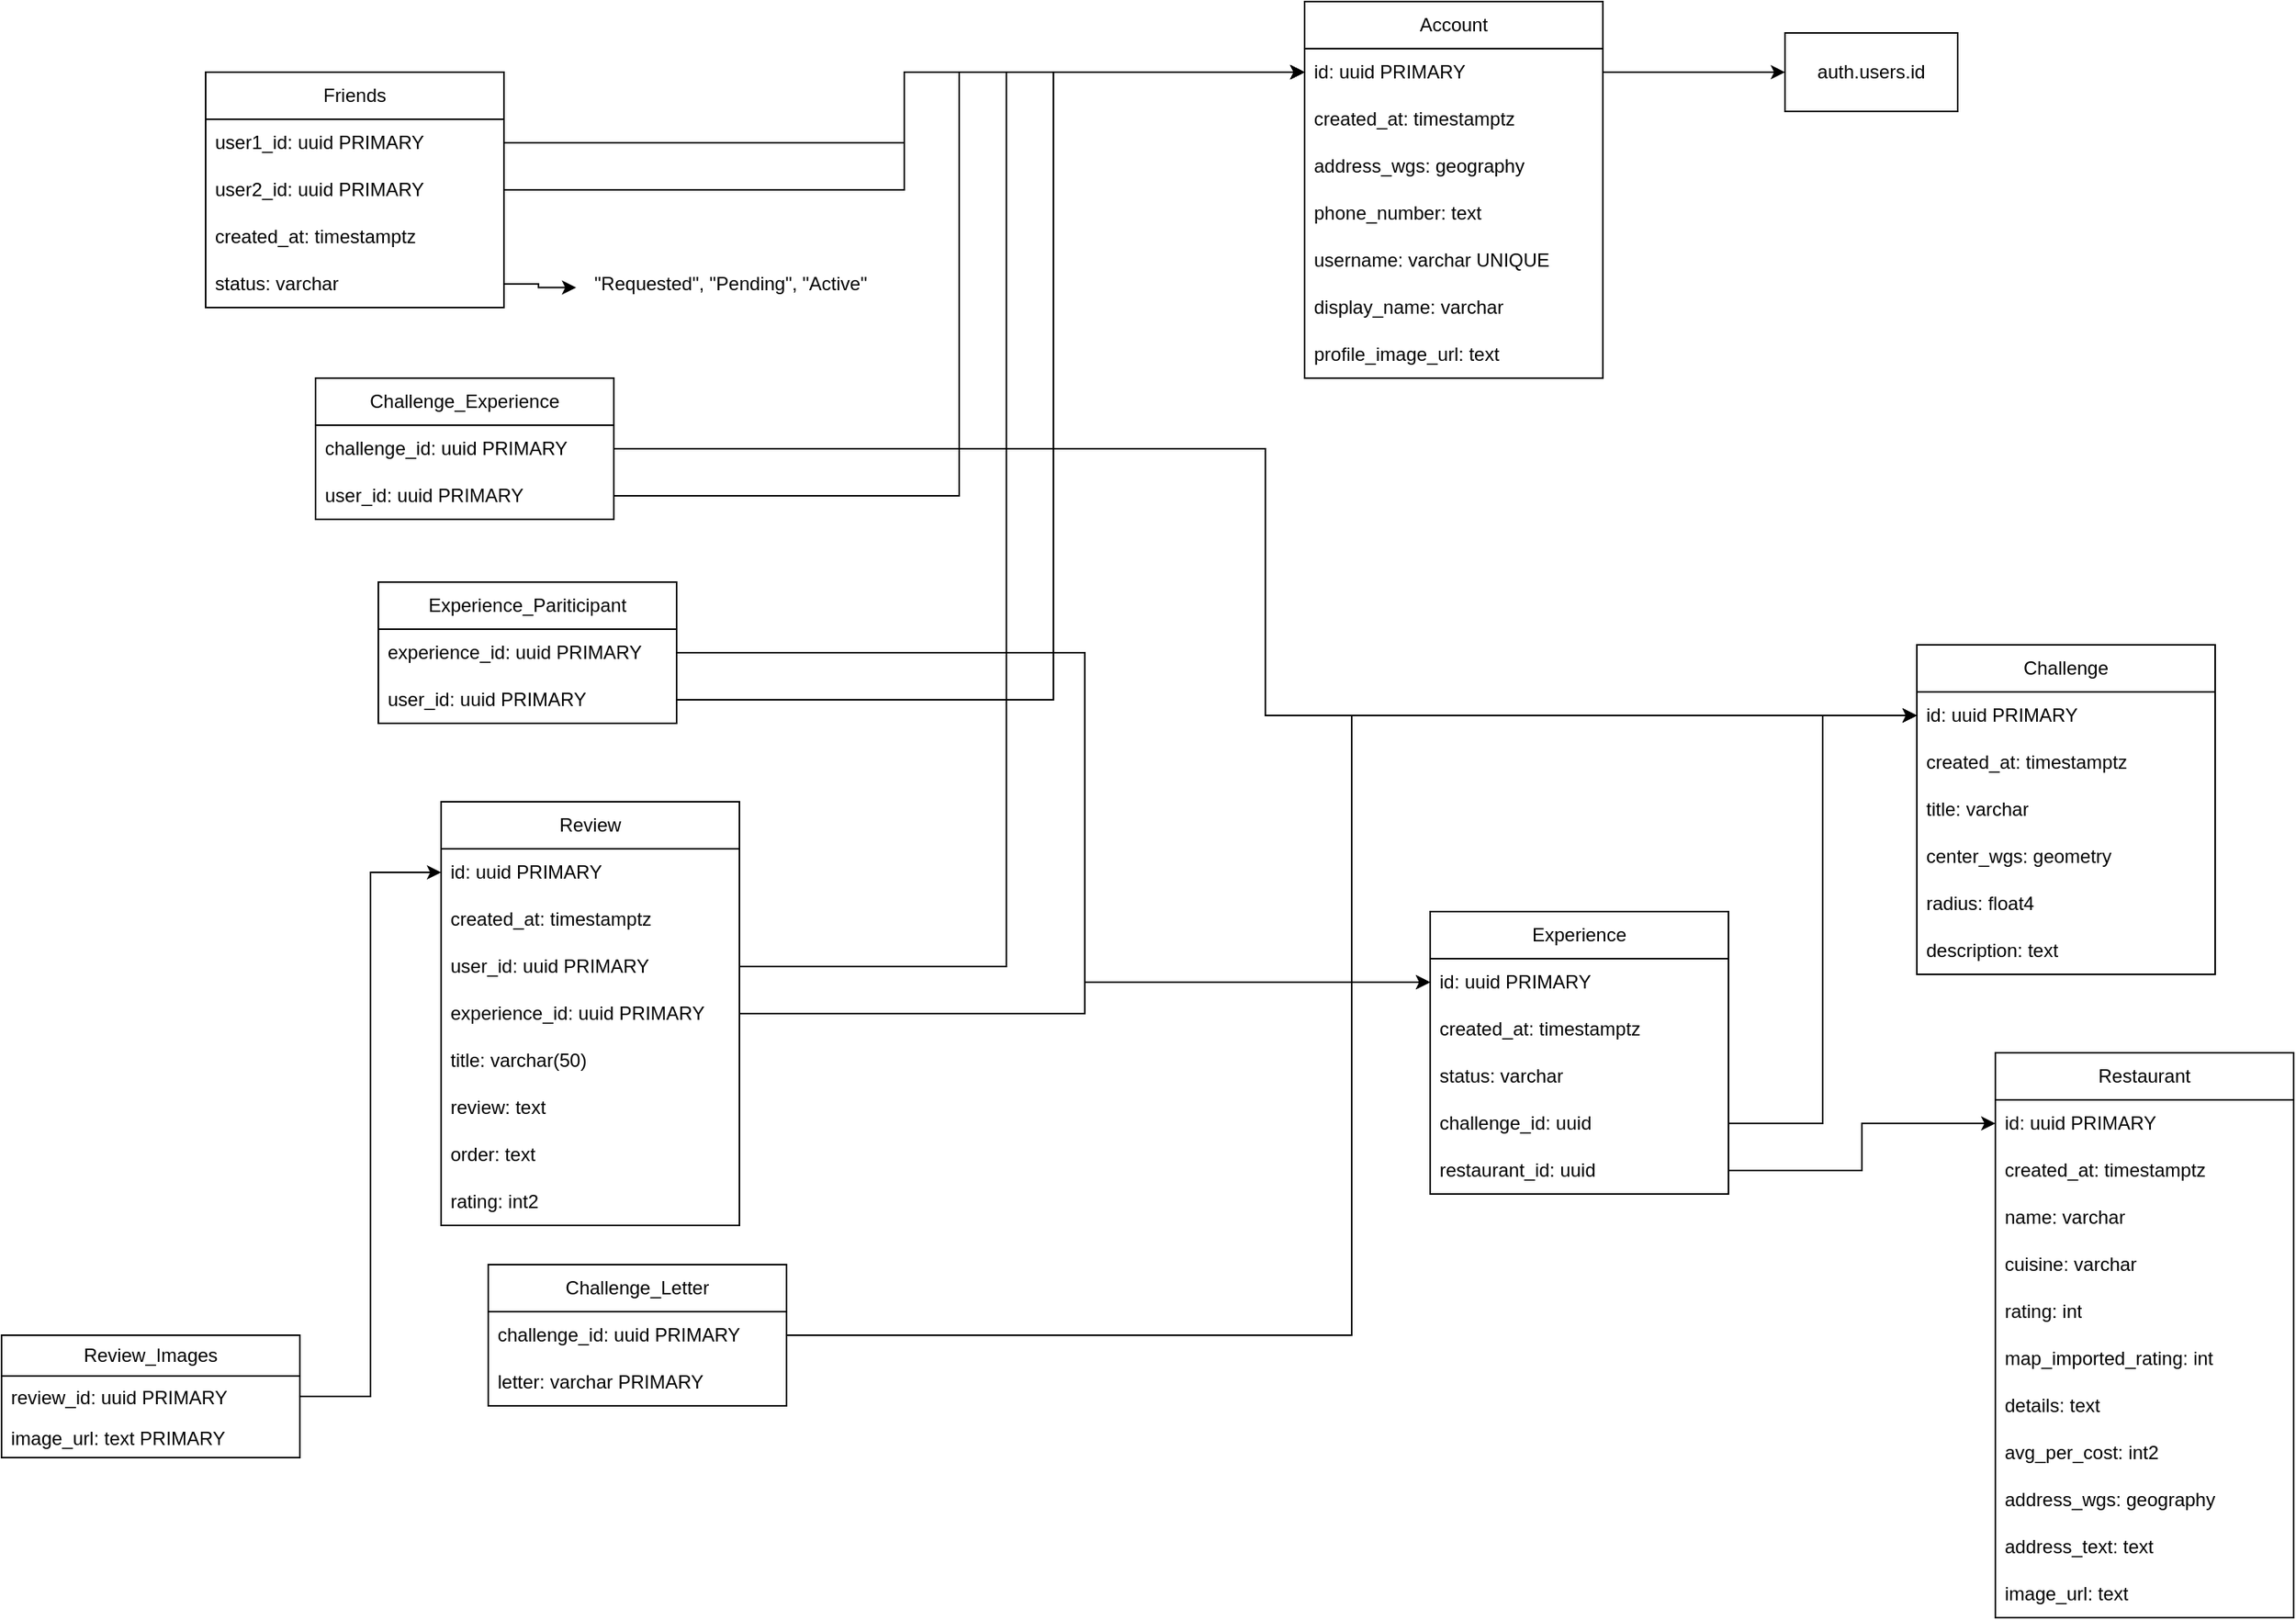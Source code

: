 <mxfile version="27.0.9">
  <diagram name="第 1 页" id="NpTUac61gr3fFL1JbAI0">
    <mxGraphModel dx="765" dy="495" grid="1" gridSize="10" guides="1" tooltips="1" connect="1" arrows="1" fold="1" page="1" pageScale="1" pageWidth="827" pageHeight="1169" math="0" shadow="0">
      <root>
        <mxCell id="0" />
        <mxCell id="1" parent="0" />
        <mxCell id="L86B1Z6Jg-OLmUhc2pmN-14" value="Friends" style="swimlane;fontStyle=0;childLayout=stackLayout;horizontal=1;startSize=30;horizontalStack=0;resizeParent=1;resizeParentMax=0;resizeLast=0;collapsible=1;marginBottom=0;whiteSpace=wrap;html=1;" parent="1" vertex="1">
          <mxGeometry x="180" y="475" width="190" height="150" as="geometry" />
        </mxCell>
        <mxCell id="L86B1Z6Jg-OLmUhc2pmN-15" value="user1_id: uuid PRIMARY" style="text;strokeColor=none;fillColor=none;align=left;verticalAlign=middle;spacingLeft=4;spacingRight=4;overflow=hidden;points=[[0,0.5],[1,0.5]];portConstraint=eastwest;rotatable=0;whiteSpace=wrap;html=1;" parent="L86B1Z6Jg-OLmUhc2pmN-14" vertex="1">
          <mxGeometry y="30" width="190" height="30" as="geometry" />
        </mxCell>
        <mxCell id="L86B1Z6Jg-OLmUhc2pmN-16" value="user2_id: uuid PRIMARY" style="text;strokeColor=none;fillColor=none;align=left;verticalAlign=middle;spacingLeft=4;spacingRight=4;overflow=hidden;points=[[0,0.5],[1,0.5]];portConstraint=eastwest;rotatable=0;whiteSpace=wrap;html=1;" parent="L86B1Z6Jg-OLmUhc2pmN-14" vertex="1">
          <mxGeometry y="60" width="190" height="30" as="geometry" />
        </mxCell>
        <mxCell id="e-C7q4NlqBt8orJ2KI13-9" value="created_at: timestamptz" style="text;strokeColor=none;fillColor=none;align=left;verticalAlign=middle;spacingLeft=4;spacingRight=4;overflow=hidden;points=[[0,0.5],[1,0.5]];portConstraint=eastwest;rotatable=0;whiteSpace=wrap;html=1;" vertex="1" parent="L86B1Z6Jg-OLmUhc2pmN-14">
          <mxGeometry y="90" width="190" height="30" as="geometry" />
        </mxCell>
        <mxCell id="L86B1Z6Jg-OLmUhc2pmN-18" value="status: varchar" style="text;strokeColor=none;fillColor=none;align=left;verticalAlign=middle;spacingLeft=4;spacingRight=4;overflow=hidden;points=[[0,0.5],[1,0.5]];portConstraint=eastwest;rotatable=0;whiteSpace=wrap;html=1;" parent="L86B1Z6Jg-OLmUhc2pmN-14" vertex="1">
          <mxGeometry y="120" width="190" height="30" as="geometry" />
        </mxCell>
        <mxCell id="L86B1Z6Jg-OLmUhc2pmN-22" value="Experience_Pariticipant" style="swimlane;fontStyle=0;childLayout=stackLayout;horizontal=1;startSize=30;horizontalStack=0;resizeParent=1;resizeParentMax=0;resizeLast=0;collapsible=1;marginBottom=0;whiteSpace=wrap;html=1;" parent="1" vertex="1">
          <mxGeometry x="290" y="800" width="190" height="90" as="geometry" />
        </mxCell>
        <mxCell id="L86B1Z6Jg-OLmUhc2pmN-23" value="experience_id: uuid PRIMARY" style="text;strokeColor=none;fillColor=none;align=left;verticalAlign=middle;spacingLeft=4;spacingRight=4;overflow=hidden;points=[[0,0.5],[1,0.5]];portConstraint=eastwest;rotatable=0;whiteSpace=wrap;html=1;" parent="L86B1Z6Jg-OLmUhc2pmN-22" vertex="1">
          <mxGeometry y="30" width="190" height="30" as="geometry" />
        </mxCell>
        <mxCell id="L86B1Z6Jg-OLmUhc2pmN-24" value="user_id: uuid PRIMARY" style="text;strokeColor=none;fillColor=none;align=left;verticalAlign=middle;spacingLeft=4;spacingRight=4;overflow=hidden;points=[[0,0.5],[1,0.5]];portConstraint=eastwest;rotatable=0;whiteSpace=wrap;html=1;" parent="L86B1Z6Jg-OLmUhc2pmN-22" vertex="1">
          <mxGeometry y="60" width="190" height="30" as="geometry" />
        </mxCell>
        <mxCell id="L86B1Z6Jg-OLmUhc2pmN-30" value="Challenge_Experience" style="swimlane;fontStyle=0;childLayout=stackLayout;horizontal=1;startSize=30;horizontalStack=0;resizeParent=1;resizeParentMax=0;resizeLast=0;collapsible=1;marginBottom=0;whiteSpace=wrap;html=1;" parent="1" vertex="1">
          <mxGeometry x="250" y="670" width="190" height="90" as="geometry" />
        </mxCell>
        <mxCell id="L86B1Z6Jg-OLmUhc2pmN-34" value="challenge_id: uuid PRIMARY" style="text;strokeColor=none;fillColor=none;align=left;verticalAlign=middle;spacingLeft=4;spacingRight=4;overflow=hidden;points=[[0,0.5],[1,0.5]];portConstraint=eastwest;rotatable=0;whiteSpace=wrap;html=1;" parent="L86B1Z6Jg-OLmUhc2pmN-30" vertex="1">
          <mxGeometry y="30" width="190" height="30" as="geometry" />
        </mxCell>
        <mxCell id="L86B1Z6Jg-OLmUhc2pmN-80" value="user_id: uuid PRIMARY" style="text;strokeColor=none;fillColor=none;align=left;verticalAlign=middle;spacingLeft=4;spacingRight=4;overflow=hidden;points=[[0,0.5],[1,0.5]];portConstraint=eastwest;rotatable=0;whiteSpace=wrap;html=1;" parent="L86B1Z6Jg-OLmUhc2pmN-30" vertex="1">
          <mxGeometry y="60" width="190" height="30" as="geometry" />
        </mxCell>
        <mxCell id="L86B1Z6Jg-OLmUhc2pmN-38" value="Review" style="swimlane;fontStyle=0;childLayout=stackLayout;horizontal=1;startSize=30;horizontalStack=0;resizeParent=1;resizeParentMax=0;resizeLast=0;collapsible=1;marginBottom=0;whiteSpace=wrap;html=1;" parent="1" vertex="1">
          <mxGeometry x="330" y="940" width="190" height="270" as="geometry" />
        </mxCell>
        <mxCell id="L86B1Z6Jg-OLmUhc2pmN-39" value="id: uuid&amp;nbsp;PRIMARY" style="text;strokeColor=none;fillColor=none;align=left;verticalAlign=middle;spacingLeft=4;spacingRight=4;overflow=hidden;points=[[0,0.5],[1,0.5]];portConstraint=eastwest;rotatable=0;whiteSpace=wrap;html=1;" parent="L86B1Z6Jg-OLmUhc2pmN-38" vertex="1">
          <mxGeometry y="30" width="190" height="30" as="geometry" />
        </mxCell>
        <mxCell id="L86B1Z6Jg-OLmUhc2pmN-40" value="created_at: timestamptz" style="text;strokeColor=none;fillColor=none;align=left;verticalAlign=middle;spacingLeft=4;spacingRight=4;overflow=hidden;points=[[0,0.5],[1,0.5]];portConstraint=eastwest;rotatable=0;whiteSpace=wrap;html=1;" parent="L86B1Z6Jg-OLmUhc2pmN-38" vertex="1">
          <mxGeometry y="60" width="190" height="30" as="geometry" />
        </mxCell>
        <mxCell id="L86B1Z6Jg-OLmUhc2pmN-41" value="user_id: uuid&amp;nbsp;PRIMARY" style="text;strokeColor=none;fillColor=none;align=left;verticalAlign=middle;spacingLeft=4;spacingRight=4;overflow=hidden;points=[[0,0.5],[1,0.5]];portConstraint=eastwest;rotatable=0;whiteSpace=wrap;html=1;" parent="L86B1Z6Jg-OLmUhc2pmN-38" vertex="1">
          <mxGeometry y="90" width="190" height="30" as="geometry" />
        </mxCell>
        <mxCell id="L86B1Z6Jg-OLmUhc2pmN-42" value="experience_id: uuid&amp;nbsp;PRIMARY" style="text;strokeColor=none;fillColor=none;align=left;verticalAlign=middle;spacingLeft=4;spacingRight=4;overflow=hidden;points=[[0,0.5],[1,0.5]];portConstraint=eastwest;rotatable=0;whiteSpace=wrap;html=1;" parent="L86B1Z6Jg-OLmUhc2pmN-38" vertex="1">
          <mxGeometry y="120" width="190" height="30" as="geometry" />
        </mxCell>
        <mxCell id="L86B1Z6Jg-OLmUhc2pmN-43" value="title: varchar(50)" style="text;strokeColor=none;fillColor=none;align=left;verticalAlign=middle;spacingLeft=4;spacingRight=4;overflow=hidden;points=[[0,0.5],[1,0.5]];portConstraint=eastwest;rotatable=0;whiteSpace=wrap;html=1;" parent="L86B1Z6Jg-OLmUhc2pmN-38" vertex="1">
          <mxGeometry y="150" width="190" height="30" as="geometry" />
        </mxCell>
        <mxCell id="L86B1Z6Jg-OLmUhc2pmN-44" value="review: text" style="text;strokeColor=none;fillColor=none;align=left;verticalAlign=middle;spacingLeft=4;spacingRight=4;overflow=hidden;points=[[0,0.5],[1,0.5]];portConstraint=eastwest;rotatable=0;whiteSpace=wrap;html=1;" parent="L86B1Z6Jg-OLmUhc2pmN-38" vertex="1">
          <mxGeometry y="180" width="190" height="30" as="geometry" />
        </mxCell>
        <mxCell id="L86B1Z6Jg-OLmUhc2pmN-45" value="order: text" style="text;strokeColor=none;fillColor=none;align=left;verticalAlign=middle;spacingLeft=4;spacingRight=4;overflow=hidden;points=[[0,0.5],[1,0.5]];portConstraint=eastwest;rotatable=0;whiteSpace=wrap;html=1;" parent="L86B1Z6Jg-OLmUhc2pmN-38" vertex="1">
          <mxGeometry y="210" width="190" height="30" as="geometry" />
        </mxCell>
        <mxCell id="k7CB2JfNcju3_IAEqVhY-4" value="rating: int2" style="text;strokeColor=none;fillColor=none;align=left;verticalAlign=middle;spacingLeft=4;spacingRight=4;overflow=hidden;points=[[0,0.5],[1,0.5]];portConstraint=eastwest;rotatable=0;whiteSpace=wrap;html=1;" parent="L86B1Z6Jg-OLmUhc2pmN-38" vertex="1">
          <mxGeometry y="240" width="190" height="30" as="geometry" />
        </mxCell>
        <mxCell id="L86B1Z6Jg-OLmUhc2pmN-46" value="Account" style="swimlane;fontStyle=0;childLayout=stackLayout;horizontal=1;startSize=30;horizontalStack=0;resizeParent=1;resizeParentMax=0;resizeLast=0;collapsible=1;marginBottom=0;whiteSpace=wrap;html=1;" parent="1" vertex="1">
          <mxGeometry x="880" y="430" width="190" height="240" as="geometry" />
        </mxCell>
        <mxCell id="L86B1Z6Jg-OLmUhc2pmN-47" value="id: uuid&amp;nbsp;PRIMARY" style="text;strokeColor=none;fillColor=none;align=left;verticalAlign=middle;spacingLeft=4;spacingRight=4;overflow=hidden;points=[[0,0.5],[1,0.5]];portConstraint=eastwest;rotatable=0;whiteSpace=wrap;html=1;" parent="L86B1Z6Jg-OLmUhc2pmN-46" vertex="1">
          <mxGeometry y="30" width="190" height="30" as="geometry" />
        </mxCell>
        <mxCell id="L86B1Z6Jg-OLmUhc2pmN-48" value="created_at: timestamptz" style="text;strokeColor=none;fillColor=none;align=left;verticalAlign=middle;spacingLeft=4;spacingRight=4;overflow=hidden;points=[[0,0.5],[1,0.5]];portConstraint=eastwest;rotatable=0;whiteSpace=wrap;html=1;" parent="L86B1Z6Jg-OLmUhc2pmN-46" vertex="1">
          <mxGeometry y="60" width="190" height="30" as="geometry" />
        </mxCell>
        <mxCell id="L86B1Z6Jg-OLmUhc2pmN-50" value="address_wgs: geography" style="text;strokeColor=none;fillColor=none;align=left;verticalAlign=middle;spacingLeft=4;spacingRight=4;overflow=hidden;points=[[0,0.5],[1,0.5]];portConstraint=eastwest;rotatable=0;whiteSpace=wrap;html=1;" parent="L86B1Z6Jg-OLmUhc2pmN-46" vertex="1">
          <mxGeometry y="90" width="190" height="30" as="geometry" />
        </mxCell>
        <mxCell id="L86B1Z6Jg-OLmUhc2pmN-51" value="phone_number: text" style="text;strokeColor=none;fillColor=none;align=left;verticalAlign=middle;spacingLeft=4;spacingRight=4;overflow=hidden;points=[[0,0.5],[1,0.5]];portConstraint=eastwest;rotatable=0;whiteSpace=wrap;html=1;" parent="L86B1Z6Jg-OLmUhc2pmN-46" vertex="1">
          <mxGeometry y="120" width="190" height="30" as="geometry" />
        </mxCell>
        <mxCell id="L86B1Z6Jg-OLmUhc2pmN-52" value="username: varchar UNIQUE" style="text;strokeColor=none;fillColor=none;align=left;verticalAlign=middle;spacingLeft=4;spacingRight=4;overflow=hidden;points=[[0,0.5],[1,0.5]];portConstraint=eastwest;rotatable=0;whiteSpace=wrap;html=1;" parent="L86B1Z6Jg-OLmUhc2pmN-46" vertex="1">
          <mxGeometry y="150" width="190" height="30" as="geometry" />
        </mxCell>
        <mxCell id="e-C7q4NlqBt8orJ2KI13-1" value="display_name: varchar" style="text;strokeColor=none;fillColor=none;align=left;verticalAlign=middle;spacingLeft=4;spacingRight=4;overflow=hidden;points=[[0,0.5],[1,0.5]];portConstraint=eastwest;rotatable=0;whiteSpace=wrap;html=1;" vertex="1" parent="L86B1Z6Jg-OLmUhc2pmN-46">
          <mxGeometry y="180" width="190" height="30" as="geometry" />
        </mxCell>
        <mxCell id="L86B1Z6Jg-OLmUhc2pmN-53" value="profile_image_url: text" style="text;strokeColor=none;fillColor=none;align=left;verticalAlign=middle;spacingLeft=4;spacingRight=4;overflow=hidden;points=[[0,0.5],[1,0.5]];portConstraint=eastwest;rotatable=0;whiteSpace=wrap;html=1;" parent="L86B1Z6Jg-OLmUhc2pmN-46" vertex="1">
          <mxGeometry y="210" width="190" height="30" as="geometry" />
        </mxCell>
        <mxCell id="L86B1Z6Jg-OLmUhc2pmN-54" value="Challenge" style="swimlane;fontStyle=0;childLayout=stackLayout;horizontal=1;startSize=30;horizontalStack=0;resizeParent=1;resizeParentMax=0;resizeLast=0;collapsible=1;marginBottom=0;whiteSpace=wrap;html=1;" parent="1" vertex="1">
          <mxGeometry x="1270" y="840" width="190" height="210" as="geometry" />
        </mxCell>
        <mxCell id="L86B1Z6Jg-OLmUhc2pmN-55" value="id: uuid&amp;nbsp;PRIMARY" style="text;strokeColor=none;fillColor=none;align=left;verticalAlign=middle;spacingLeft=4;spacingRight=4;overflow=hidden;points=[[0,0.5],[1,0.5]];portConstraint=eastwest;rotatable=0;whiteSpace=wrap;html=1;" parent="L86B1Z6Jg-OLmUhc2pmN-54" vertex="1">
          <mxGeometry y="30" width="190" height="30" as="geometry" />
        </mxCell>
        <mxCell id="L86B1Z6Jg-OLmUhc2pmN-56" value="created_at: timestamptz" style="text;strokeColor=none;fillColor=none;align=left;verticalAlign=middle;spacingLeft=4;spacingRight=4;overflow=hidden;points=[[0,0.5],[1,0.5]];portConstraint=eastwest;rotatable=0;whiteSpace=wrap;html=1;" parent="L86B1Z6Jg-OLmUhc2pmN-54" vertex="1">
          <mxGeometry y="60" width="190" height="30" as="geometry" />
        </mxCell>
        <mxCell id="L86B1Z6Jg-OLmUhc2pmN-58" value="title: varchar" style="text;strokeColor=none;fillColor=none;align=left;verticalAlign=middle;spacingLeft=4;spacingRight=4;overflow=hidden;points=[[0,0.5],[1,0.5]];portConstraint=eastwest;rotatable=0;whiteSpace=wrap;html=1;" parent="L86B1Z6Jg-OLmUhc2pmN-54" vertex="1">
          <mxGeometry y="90" width="190" height="30" as="geometry" />
        </mxCell>
        <mxCell id="L86B1Z6Jg-OLmUhc2pmN-59" value="center_wgs: geometry" style="text;strokeColor=none;fillColor=none;align=left;verticalAlign=middle;spacingLeft=4;spacingRight=4;overflow=hidden;points=[[0,0.5],[1,0.5]];portConstraint=eastwest;rotatable=0;whiteSpace=wrap;html=1;" parent="L86B1Z6Jg-OLmUhc2pmN-54" vertex="1">
          <mxGeometry y="120" width="190" height="30" as="geometry" />
        </mxCell>
        <mxCell id="L86B1Z6Jg-OLmUhc2pmN-57" value="radius: float4" style="text;strokeColor=none;fillColor=none;align=left;verticalAlign=middle;spacingLeft=4;spacingRight=4;overflow=hidden;points=[[0,0.5],[1,0.5]];portConstraint=eastwest;rotatable=0;whiteSpace=wrap;html=1;" parent="L86B1Z6Jg-OLmUhc2pmN-54" vertex="1">
          <mxGeometry y="150" width="190" height="30" as="geometry" />
        </mxCell>
        <mxCell id="L86B1Z6Jg-OLmUhc2pmN-60" value="description: text" style="text;strokeColor=none;fillColor=none;align=left;verticalAlign=middle;spacingLeft=4;spacingRight=4;overflow=hidden;points=[[0,0.5],[1,0.5]];portConstraint=eastwest;rotatable=0;whiteSpace=wrap;html=1;" parent="L86B1Z6Jg-OLmUhc2pmN-54" vertex="1">
          <mxGeometry y="180" width="190" height="30" as="geometry" />
        </mxCell>
        <mxCell id="L86B1Z6Jg-OLmUhc2pmN-62" value="Restaurant" style="swimlane;fontStyle=0;childLayout=stackLayout;horizontal=1;startSize=30;horizontalStack=0;resizeParent=1;resizeParentMax=0;resizeLast=0;collapsible=1;marginBottom=0;whiteSpace=wrap;html=1;" parent="1" vertex="1">
          <mxGeometry x="1320" y="1100" width="190" height="360" as="geometry" />
        </mxCell>
        <mxCell id="L86B1Z6Jg-OLmUhc2pmN-63" value="id: uuid&amp;nbsp;PRIMARY" style="text;strokeColor=none;fillColor=none;align=left;verticalAlign=middle;spacingLeft=4;spacingRight=4;overflow=hidden;points=[[0,0.5],[1,0.5]];portConstraint=eastwest;rotatable=0;whiteSpace=wrap;html=1;" parent="L86B1Z6Jg-OLmUhc2pmN-62" vertex="1">
          <mxGeometry y="30" width="190" height="30" as="geometry" />
        </mxCell>
        <mxCell id="L86B1Z6Jg-OLmUhc2pmN-64" value="created_at: timestamptz" style="text;strokeColor=none;fillColor=none;align=left;verticalAlign=middle;spacingLeft=4;spacingRight=4;overflow=hidden;points=[[0,0.5],[1,0.5]];portConstraint=eastwest;rotatable=0;whiteSpace=wrap;html=1;" parent="L86B1Z6Jg-OLmUhc2pmN-62" vertex="1">
          <mxGeometry y="60" width="190" height="30" as="geometry" />
        </mxCell>
        <mxCell id="L86B1Z6Jg-OLmUhc2pmN-65" value="name: varchar" style="text;strokeColor=none;fillColor=none;align=left;verticalAlign=middle;spacingLeft=4;spacingRight=4;overflow=hidden;points=[[0,0.5],[1,0.5]];portConstraint=eastwest;rotatable=0;whiteSpace=wrap;html=1;" parent="L86B1Z6Jg-OLmUhc2pmN-62" vertex="1">
          <mxGeometry y="90" width="190" height="30" as="geometry" />
        </mxCell>
        <mxCell id="e-C7q4NlqBt8orJ2KI13-6" value="cuisine: varchar" style="text;strokeColor=none;fillColor=none;align=left;verticalAlign=middle;spacingLeft=4;spacingRight=4;overflow=hidden;points=[[0,0.5],[1,0.5]];portConstraint=eastwest;rotatable=0;whiteSpace=wrap;html=1;" vertex="1" parent="L86B1Z6Jg-OLmUhc2pmN-62">
          <mxGeometry y="120" width="190" height="30" as="geometry" />
        </mxCell>
        <mxCell id="e-C7q4NlqBt8orJ2KI13-7" value="rating: int" style="text;strokeColor=none;fillColor=none;align=left;verticalAlign=middle;spacingLeft=4;spacingRight=4;overflow=hidden;points=[[0,0.5],[1,0.5]];portConstraint=eastwest;rotatable=0;whiteSpace=wrap;html=1;" vertex="1" parent="L86B1Z6Jg-OLmUhc2pmN-62">
          <mxGeometry y="150" width="190" height="30" as="geometry" />
        </mxCell>
        <mxCell id="e-C7q4NlqBt8orJ2KI13-8" value="map_imported_rating: int" style="text;strokeColor=none;fillColor=none;align=left;verticalAlign=middle;spacingLeft=4;spacingRight=4;overflow=hidden;points=[[0,0.5],[1,0.5]];portConstraint=eastwest;rotatable=0;whiteSpace=wrap;html=1;" vertex="1" parent="L86B1Z6Jg-OLmUhc2pmN-62">
          <mxGeometry y="180" width="190" height="30" as="geometry" />
        </mxCell>
        <mxCell id="L86B1Z6Jg-OLmUhc2pmN-68" value="details: text" style="text;strokeColor=none;fillColor=none;align=left;verticalAlign=middle;spacingLeft=4;spacingRight=4;overflow=hidden;points=[[0,0.5],[1,0.5]];portConstraint=eastwest;rotatable=0;whiteSpace=wrap;html=1;" parent="L86B1Z6Jg-OLmUhc2pmN-62" vertex="1">
          <mxGeometry y="210" width="190" height="30" as="geometry" />
        </mxCell>
        <mxCell id="L86B1Z6Jg-OLmUhc2pmN-66" value="avg_per_cost: int2" style="text;strokeColor=none;fillColor=none;align=left;verticalAlign=middle;spacingLeft=4;spacingRight=4;overflow=hidden;points=[[0,0.5],[1,0.5]];portConstraint=eastwest;rotatable=0;whiteSpace=wrap;html=1;" parent="L86B1Z6Jg-OLmUhc2pmN-62" vertex="1">
          <mxGeometry y="240" width="190" height="30" as="geometry" />
        </mxCell>
        <mxCell id="L86B1Z6Jg-OLmUhc2pmN-69" value="address_wgs: geography" style="text;strokeColor=none;fillColor=none;align=left;verticalAlign=middle;spacingLeft=4;spacingRight=4;overflow=hidden;points=[[0,0.5],[1,0.5]];portConstraint=eastwest;rotatable=0;whiteSpace=wrap;html=1;" parent="L86B1Z6Jg-OLmUhc2pmN-62" vertex="1">
          <mxGeometry y="270" width="190" height="30" as="geometry" />
        </mxCell>
        <mxCell id="L86B1Z6Jg-OLmUhc2pmN-67" value="address_text: text" style="text;strokeColor=none;fillColor=none;align=left;verticalAlign=middle;spacingLeft=4;spacingRight=4;overflow=hidden;points=[[0,0.5],[1,0.5]];portConstraint=eastwest;rotatable=0;whiteSpace=wrap;html=1;" parent="L86B1Z6Jg-OLmUhc2pmN-62" vertex="1">
          <mxGeometry y="300" width="190" height="30" as="geometry" />
        </mxCell>
        <mxCell id="k7CB2JfNcju3_IAEqVhY-3" value="image_url: text" style="text;strokeColor=none;fillColor=none;align=left;verticalAlign=middle;spacingLeft=4;spacingRight=4;overflow=hidden;points=[[0,0.5],[1,0.5]];portConstraint=eastwest;rotatable=0;whiteSpace=wrap;html=1;" parent="L86B1Z6Jg-OLmUhc2pmN-62" vertex="1">
          <mxGeometry y="330" width="190" height="30" as="geometry" />
        </mxCell>
        <mxCell id="L86B1Z6Jg-OLmUhc2pmN-70" value="Experience" style="swimlane;fontStyle=0;childLayout=stackLayout;horizontal=1;startSize=30;horizontalStack=0;resizeParent=1;resizeParentMax=0;resizeLast=0;collapsible=1;marginBottom=0;whiteSpace=wrap;html=1;" parent="1" vertex="1">
          <mxGeometry x="960" y="1010" width="190" height="180" as="geometry" />
        </mxCell>
        <mxCell id="L86B1Z6Jg-OLmUhc2pmN-71" value="id: uuid&amp;nbsp;PRIMARY" style="text;strokeColor=none;fillColor=none;align=left;verticalAlign=middle;spacingLeft=4;spacingRight=4;overflow=hidden;points=[[0,0.5],[1,0.5]];portConstraint=eastwest;rotatable=0;whiteSpace=wrap;html=1;" parent="L86B1Z6Jg-OLmUhc2pmN-70" vertex="1">
          <mxGeometry y="30" width="190" height="30" as="geometry" />
        </mxCell>
        <mxCell id="L86B1Z6Jg-OLmUhc2pmN-72" value="created_at: timestamptz" style="text;strokeColor=none;fillColor=none;align=left;verticalAlign=middle;spacingLeft=4;spacingRight=4;overflow=hidden;points=[[0,0.5],[1,0.5]];portConstraint=eastwest;rotatable=0;whiteSpace=wrap;html=1;" parent="L86B1Z6Jg-OLmUhc2pmN-70" vertex="1">
          <mxGeometry y="60" width="190" height="30" as="geometry" />
        </mxCell>
        <mxCell id="e-C7q4NlqBt8orJ2KI13-16" value="status: varchar" style="text;strokeColor=none;fillColor=none;align=left;verticalAlign=middle;spacingLeft=4;spacingRight=4;overflow=hidden;points=[[0,0.5],[1,0.5]];portConstraint=eastwest;rotatable=0;whiteSpace=wrap;html=1;" vertex="1" parent="L86B1Z6Jg-OLmUhc2pmN-70">
          <mxGeometry y="90" width="190" height="30" as="geometry" />
        </mxCell>
        <mxCell id="L86B1Z6Jg-OLmUhc2pmN-73" value="challenge_id: uuid" style="text;strokeColor=none;fillColor=none;align=left;verticalAlign=middle;spacingLeft=4;spacingRight=4;overflow=hidden;points=[[0,0.5],[1,0.5]];portConstraint=eastwest;rotatable=0;whiteSpace=wrap;html=1;" parent="L86B1Z6Jg-OLmUhc2pmN-70" vertex="1">
          <mxGeometry y="120" width="190" height="30" as="geometry" />
        </mxCell>
        <mxCell id="L86B1Z6Jg-OLmUhc2pmN-74" value="restaurant_id: uuid" style="text;strokeColor=none;fillColor=none;align=left;verticalAlign=middle;spacingLeft=4;spacingRight=4;overflow=hidden;points=[[0,0.5],[1,0.5]];portConstraint=eastwest;rotatable=0;whiteSpace=wrap;html=1;" parent="L86B1Z6Jg-OLmUhc2pmN-70" vertex="1">
          <mxGeometry y="150" width="190" height="30" as="geometry" />
        </mxCell>
        <mxCell id="L86B1Z6Jg-OLmUhc2pmN-79" value="&quot;Requested&quot;, &quot;Pending&quot;, &quot;Active&quot;" style="text;html=1;align=center;verticalAlign=middle;resizable=0;points=[];autosize=1;strokeColor=none;fillColor=none;" parent="1" vertex="1">
          <mxGeometry x="414" y="595" width="200" height="30" as="geometry" />
        </mxCell>
        <mxCell id="L86B1Z6Jg-OLmUhc2pmN-81" style="edgeStyle=orthogonalEdgeStyle;rounded=0;orthogonalLoop=1;jettySize=auto;html=1;exitX=1;exitY=0.5;exitDx=0;exitDy=0;entryX=0.01;entryY=0.576;entryDx=0;entryDy=0;entryPerimeter=0;" parent="1" source="L86B1Z6Jg-OLmUhc2pmN-18" target="L86B1Z6Jg-OLmUhc2pmN-79" edge="1">
          <mxGeometry relative="1" as="geometry" />
        </mxCell>
        <mxCell id="L86B1Z6Jg-OLmUhc2pmN-83" value="auth.users.id" style="html=1;whiteSpace=wrap;" parent="1" vertex="1">
          <mxGeometry x="1186" y="450" width="110" height="50" as="geometry" />
        </mxCell>
        <mxCell id="L86B1Z6Jg-OLmUhc2pmN-84" style="edgeStyle=orthogonalEdgeStyle;rounded=0;orthogonalLoop=1;jettySize=auto;html=1;entryX=0;entryY=0.5;entryDx=0;entryDy=0;" parent="1" source="L86B1Z6Jg-OLmUhc2pmN-47" target="L86B1Z6Jg-OLmUhc2pmN-83" edge="1">
          <mxGeometry relative="1" as="geometry" />
        </mxCell>
        <mxCell id="L86B1Z6Jg-OLmUhc2pmN-100" value="Review_Images" style="swimlane;fontStyle=0;childLayout=stackLayout;horizontal=1;startSize=26;fillColor=none;horizontalStack=0;resizeParent=1;resizeParentMax=0;resizeLast=0;collapsible=1;marginBottom=0;whiteSpace=wrap;html=1;" parent="1" vertex="1">
          <mxGeometry x="50" y="1280" width="190" height="78" as="geometry" />
        </mxCell>
        <mxCell id="L86B1Z6Jg-OLmUhc2pmN-101" value="review_id: uuid&amp;nbsp;PRIMARY" style="text;strokeColor=none;fillColor=none;align=left;verticalAlign=top;spacingLeft=4;spacingRight=4;overflow=hidden;rotatable=0;points=[[0,0.5],[1,0.5]];portConstraint=eastwest;whiteSpace=wrap;html=1;" parent="L86B1Z6Jg-OLmUhc2pmN-100" vertex="1">
          <mxGeometry y="26" width="190" height="26" as="geometry" />
        </mxCell>
        <mxCell id="L86B1Z6Jg-OLmUhc2pmN-102" value="image_url: text&amp;nbsp;PRIMARY" style="text;strokeColor=none;fillColor=none;align=left;verticalAlign=top;spacingLeft=4;spacingRight=4;overflow=hidden;rotatable=0;points=[[0,0.5],[1,0.5]];portConstraint=eastwest;whiteSpace=wrap;html=1;" parent="L86B1Z6Jg-OLmUhc2pmN-100" vertex="1">
          <mxGeometry y="52" width="190" height="26" as="geometry" />
        </mxCell>
        <mxCell id="L86B1Z6Jg-OLmUhc2pmN-88" style="edgeStyle=orthogonalEdgeStyle;rounded=0;orthogonalLoop=1;jettySize=auto;html=1;" parent="1" source="L86B1Z6Jg-OLmUhc2pmN-34" target="L86B1Z6Jg-OLmUhc2pmN-55" edge="1">
          <mxGeometry relative="1" as="geometry" />
        </mxCell>
        <mxCell id="L86B1Z6Jg-OLmUhc2pmN-89" style="edgeStyle=orthogonalEdgeStyle;rounded=0;orthogonalLoop=1;jettySize=auto;html=1;" parent="1" source="L86B1Z6Jg-OLmUhc2pmN-23" target="L86B1Z6Jg-OLmUhc2pmN-71" edge="1">
          <mxGeometry relative="1" as="geometry">
            <Array as="points">
              <mxPoint x="740" y="845" />
              <mxPoint x="740" y="1055" />
            </Array>
          </mxGeometry>
        </mxCell>
        <mxCell id="k7CB2JfNcju3_IAEqVhY-1" style="edgeStyle=orthogonalEdgeStyle;rounded=0;orthogonalLoop=1;jettySize=auto;html=1;" parent="1" source="L86B1Z6Jg-OLmUhc2pmN-42" target="L86B1Z6Jg-OLmUhc2pmN-71" edge="1">
          <mxGeometry relative="1" as="geometry" />
        </mxCell>
        <mxCell id="k7CB2JfNcju3_IAEqVhY-2" style="edgeStyle=orthogonalEdgeStyle;rounded=0;orthogonalLoop=1;jettySize=auto;html=1;exitX=1;exitY=0.5;exitDx=0;exitDy=0;entryX=0;entryY=0.5;entryDx=0;entryDy=0;" parent="1" source="L86B1Z6Jg-OLmUhc2pmN-41" target="L86B1Z6Jg-OLmUhc2pmN-47" edge="1">
          <mxGeometry relative="1" as="geometry">
            <Array as="points">
              <mxPoint x="690" y="1045" />
              <mxPoint x="690" y="475" />
            </Array>
          </mxGeometry>
        </mxCell>
        <mxCell id="L86B1Z6Jg-OLmUhc2pmN-90" style="edgeStyle=orthogonalEdgeStyle;rounded=0;orthogonalLoop=1;jettySize=auto;html=1;" parent="1" source="L86B1Z6Jg-OLmUhc2pmN-80" target="L86B1Z6Jg-OLmUhc2pmN-47" edge="1">
          <mxGeometry relative="1" as="geometry" />
        </mxCell>
        <mxCell id="L86B1Z6Jg-OLmUhc2pmN-103" style="edgeStyle=orthogonalEdgeStyle;rounded=0;orthogonalLoop=1;jettySize=auto;html=1;" parent="1" source="L86B1Z6Jg-OLmUhc2pmN-101" target="L86B1Z6Jg-OLmUhc2pmN-39" edge="1">
          <mxGeometry relative="1" as="geometry" />
        </mxCell>
        <mxCell id="L86B1Z6Jg-OLmUhc2pmN-93" style="edgeStyle=orthogonalEdgeStyle;rounded=0;orthogonalLoop=1;jettySize=auto;html=1;" parent="1" source="L86B1Z6Jg-OLmUhc2pmN-73" target="L86B1Z6Jg-OLmUhc2pmN-55" edge="1">
          <mxGeometry relative="1" as="geometry" />
        </mxCell>
        <mxCell id="L86B1Z6Jg-OLmUhc2pmN-94" style="edgeStyle=orthogonalEdgeStyle;rounded=0;orthogonalLoop=1;jettySize=auto;html=1;" parent="1" source="L86B1Z6Jg-OLmUhc2pmN-74" target="L86B1Z6Jg-OLmUhc2pmN-63" edge="1">
          <mxGeometry relative="1" as="geometry" />
        </mxCell>
        <mxCell id="e-C7q4NlqBt8orJ2KI13-10" style="edgeStyle=orthogonalEdgeStyle;rounded=0;orthogonalLoop=1;jettySize=auto;html=1;" edge="1" parent="1" source="L86B1Z6Jg-OLmUhc2pmN-15" target="L86B1Z6Jg-OLmUhc2pmN-47">
          <mxGeometry relative="1" as="geometry" />
        </mxCell>
        <mxCell id="e-C7q4NlqBt8orJ2KI13-11" style="edgeStyle=orthogonalEdgeStyle;rounded=0;orthogonalLoop=1;jettySize=auto;html=1;" edge="1" parent="1" source="L86B1Z6Jg-OLmUhc2pmN-16" target="L86B1Z6Jg-OLmUhc2pmN-47">
          <mxGeometry relative="1" as="geometry" />
        </mxCell>
        <mxCell id="L86B1Z6Jg-OLmUhc2pmN-91" style="edgeStyle=orthogonalEdgeStyle;rounded=0;orthogonalLoop=1;jettySize=auto;html=1;exitX=1;exitY=0.5;exitDx=0;exitDy=0;" parent="1" target="L86B1Z6Jg-OLmUhc2pmN-47" edge="1" source="L86B1Z6Jg-OLmUhc2pmN-24">
          <mxGeometry relative="1" as="geometry">
            <mxPoint x="460" y="875" as="sourcePoint" />
            <mxPoint x="820" y="475" as="targetPoint" />
            <Array as="points">
              <mxPoint x="720" y="875" />
              <mxPoint x="720" y="475" />
            </Array>
          </mxGeometry>
        </mxCell>
        <mxCell id="e-C7q4NlqBt8orJ2KI13-12" value="Challenge_Letter" style="swimlane;fontStyle=0;childLayout=stackLayout;horizontal=1;startSize=30;horizontalStack=0;resizeParent=1;resizeParentMax=0;resizeLast=0;collapsible=1;marginBottom=0;whiteSpace=wrap;html=1;" vertex="1" parent="1">
          <mxGeometry x="360" y="1235" width="190" height="90" as="geometry" />
        </mxCell>
        <mxCell id="e-C7q4NlqBt8orJ2KI13-13" value="challenge_id: uuid PRIMARY" style="text;strokeColor=none;fillColor=none;align=left;verticalAlign=middle;spacingLeft=4;spacingRight=4;overflow=hidden;points=[[0,0.5],[1,0.5]];portConstraint=eastwest;rotatable=0;whiteSpace=wrap;html=1;" vertex="1" parent="e-C7q4NlqBt8orJ2KI13-12">
          <mxGeometry y="30" width="190" height="30" as="geometry" />
        </mxCell>
        <mxCell id="e-C7q4NlqBt8orJ2KI13-14" value="letter: varchar PRIMARY" style="text;strokeColor=none;fillColor=none;align=left;verticalAlign=middle;spacingLeft=4;spacingRight=4;overflow=hidden;points=[[0,0.5],[1,0.5]];portConstraint=eastwest;rotatable=0;whiteSpace=wrap;html=1;" vertex="1" parent="e-C7q4NlqBt8orJ2KI13-12">
          <mxGeometry y="60" width="190" height="30" as="geometry" />
        </mxCell>
        <mxCell id="e-C7q4NlqBt8orJ2KI13-15" style="edgeStyle=orthogonalEdgeStyle;rounded=0;orthogonalLoop=1;jettySize=auto;html=1;" edge="1" parent="1" source="e-C7q4NlqBt8orJ2KI13-13" target="L86B1Z6Jg-OLmUhc2pmN-55">
          <mxGeometry relative="1" as="geometry">
            <Array as="points">
              <mxPoint x="910" y="1280" />
              <mxPoint x="910" y="885" />
            </Array>
          </mxGeometry>
        </mxCell>
      </root>
    </mxGraphModel>
  </diagram>
</mxfile>
